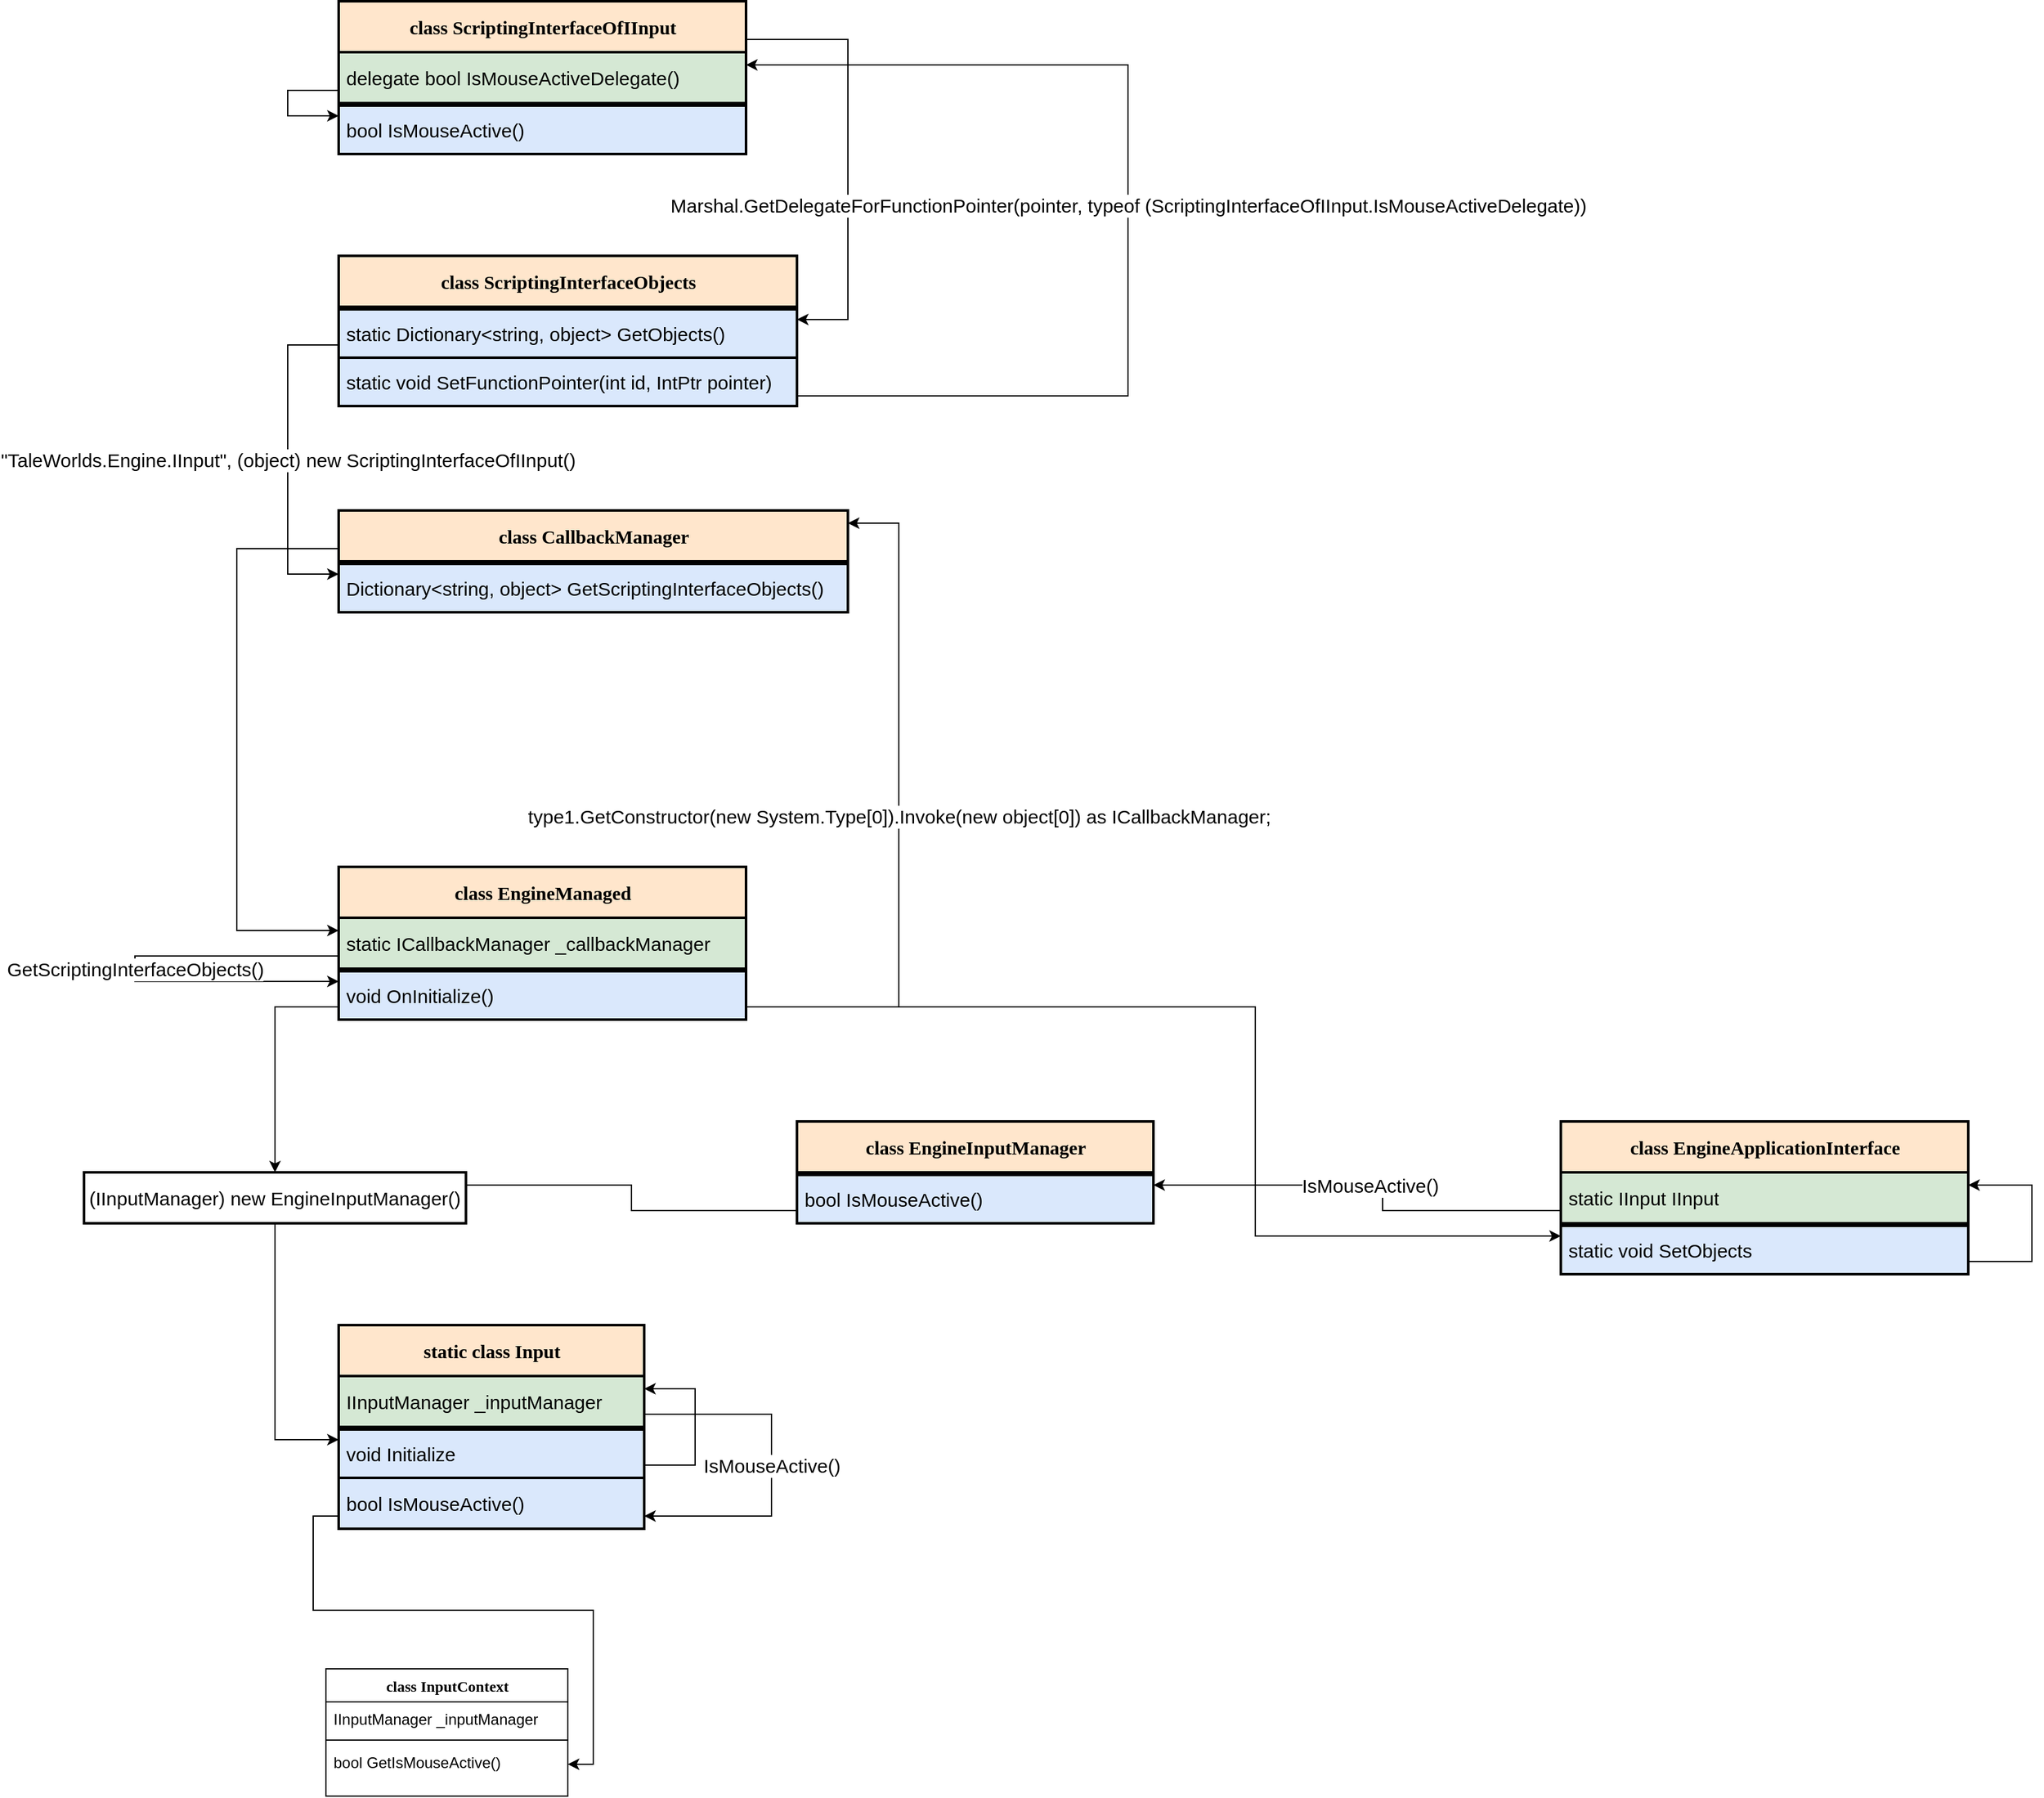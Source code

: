 <mxfile version="14.7.8" type="github">
  <diagram name="Page-1" id="6133507b-19e7-1e82-6fc7-422aa6c4b21f">
    <mxGraphModel dx="1673" dy="1746" grid="1" gridSize="10" guides="1" tooltips="1" connect="1" arrows="1" fold="1" page="1" pageScale="1" pageWidth="1100" pageHeight="850" background="none" math="0" shadow="0">
      <root>
        <mxCell id="0" />
        <mxCell id="1" parent="0" />
        <mxCell id="yH2N4LVDHTNYknIPU6K9-19" value="static class Input" style="swimlane;html=1;fontStyle=1;align=center;verticalAlign=middle;childLayout=stackLayout;horizontal=1;startSize=40;horizontalStack=0;resizeParent=1;resizeLast=0;collapsible=1;marginBottom=0;swimlaneFillColor=#ffffff;rounded=0;shadow=0;comic=0;labelBackgroundColor=none;strokeWidth=2;fontFamily=Verdana;fontSize=15;swimlaneLine=1;flipH=1;flipV=0;fillColor=#ffe6cc;" parent="1" vertex="1">
          <mxGeometry x="760" y="400" width="240" height="160" as="geometry" />
        </mxCell>
        <mxCell id="8lbFRNuZKAljPc5YzSxJ-88" value="IsMouseActive()" style="edgeStyle=orthogonalEdgeStyle;rounded=0;jumpSize=6;orthogonalLoop=1;jettySize=auto;html=1;fontSize=15;" edge="1" parent="yH2N4LVDHTNYknIPU6K9-19" source="yH2N4LVDHTNYknIPU6K9-21" target="yH2N4LVDHTNYknIPU6K9-36">
          <mxGeometry relative="1" as="geometry">
            <Array as="points">
              <mxPoint x="340" y="70" />
              <mxPoint x="340" y="150" />
            </Array>
          </mxGeometry>
        </mxCell>
        <mxCell id="yH2N4LVDHTNYknIPU6K9-21" value="IInputManager _inputManager" style="text;align=left;verticalAlign=middle;spacingLeft=4;spacingRight=4;whiteSpace=wrap;overflow=hidden;rotatable=0;points=[[0,0.5],[1,0.5]];portConstraint=eastwest;horizontal=1;labelBorderColor=none;labelBackgroundColor=none;html=1;shadow=0;glass=0;sketch=0;rounded=0;fillColor=#d5e8d4;fontSize=15;strokeColor=#000000;strokeWidth=2;" parent="yH2N4LVDHTNYknIPU6K9-19" vertex="1">
          <mxGeometry y="40" width="240" height="40" as="geometry" />
        </mxCell>
        <mxCell id="yH2N4LVDHTNYknIPU6K9-22" value="" style="line;html=1;strokeWidth=1;fillColor=none;align=left;verticalAlign=middle;spacingTop=-1;spacingLeft=3;spacingRight=3;rotatable=0;labelPosition=right;points=[];portConstraint=eastwest;" parent="yH2N4LVDHTNYknIPU6K9-19" vertex="1">
          <mxGeometry y="80" width="240" height="2" as="geometry" />
        </mxCell>
        <mxCell id="8lbFRNuZKAljPc5YzSxJ-87" style="edgeStyle=orthogonalEdgeStyle;rounded=0;jumpSize=6;orthogonalLoop=1;jettySize=auto;html=1;fontSize=15;" edge="1" parent="yH2N4LVDHTNYknIPU6K9-19" source="8lbFRNuZKAljPc5YzSxJ-2" target="yH2N4LVDHTNYknIPU6K9-21">
          <mxGeometry relative="1" as="geometry">
            <Array as="points">
              <mxPoint x="280" y="110" />
              <mxPoint x="280" y="50" />
            </Array>
          </mxGeometry>
        </mxCell>
        <mxCell id="8lbFRNuZKAljPc5YzSxJ-2" value="void Initialize" style="text;html=1;fillColor=#dae8fc;align=left;verticalAlign=middle;spacingLeft=4;spacingRight=4;whiteSpace=wrap;overflow=hidden;rotatable=0;points=[[0,0.5],[1,0.5]];portConstraint=eastwest;fontSize=15;strokeColor=#000000;strokeWidth=2;" vertex="1" parent="yH2N4LVDHTNYknIPU6K9-19">
          <mxGeometry y="82" width="240" height="38" as="geometry" />
        </mxCell>
        <mxCell id="yH2N4LVDHTNYknIPU6K9-36" value="bool&amp;nbsp;IsMouseActive()" style="text;html=1;fillColor=#dae8fc;align=left;verticalAlign=middle;spacingLeft=4;spacingRight=4;whiteSpace=wrap;overflow=hidden;rotatable=0;points=[[0,0.5],[1,0.5]];portConstraint=eastwest;fontSize=15;strokeWidth=2;strokeColor=#000000;" parent="yH2N4LVDHTNYknIPU6K9-19" vertex="1">
          <mxGeometry y="120" width="240" height="40" as="geometry" />
        </mxCell>
        <mxCell id="yH2N4LVDHTNYknIPU6K9-32" value="class InputContext" style="swimlane;html=1;fontStyle=1;align=center;verticalAlign=top;childLayout=stackLayout;horizontal=1;startSize=26;horizontalStack=0;resizeParent=1;resizeLast=0;collapsible=1;marginBottom=0;swimlaneFillColor=#ffffff;rounded=0;shadow=0;comic=0;labelBackgroundColor=none;strokeWidth=1;fillColor=none;fontFamily=Verdana;fontSize=12;swimlaneLine=1;" parent="1" vertex="1">
          <mxGeometry x="750" y="670" width="190" height="100" as="geometry" />
        </mxCell>
        <mxCell id="yH2N4LVDHTNYknIPU6K9-33" value="IInputManager&lt;span style=&quot;white-space: pre&quot;&gt; &lt;/span&gt;_inputManager" style="text;html=1;strokeColor=none;fillColor=none;align=left;verticalAlign=top;spacingLeft=4;spacingRight=4;whiteSpace=wrap;overflow=hidden;rotatable=0;points=[[0,0.5],[1,0.5]];portConstraint=eastwest;" parent="yH2N4LVDHTNYknIPU6K9-32" vertex="1">
          <mxGeometry y="26" width="190" height="26" as="geometry" />
        </mxCell>
        <mxCell id="yH2N4LVDHTNYknIPU6K9-34" value="" style="line;html=1;strokeWidth=1;fillColor=none;align=left;verticalAlign=middle;spacingTop=-1;spacingLeft=3;spacingRight=3;rotatable=0;labelPosition=right;points=[];portConstraint=eastwest;" parent="yH2N4LVDHTNYknIPU6K9-32" vertex="1">
          <mxGeometry y="52" width="190" height="8" as="geometry" />
        </mxCell>
        <mxCell id="yH2N4LVDHTNYknIPU6K9-35" value="bool&amp;nbsp;GetIsMouseActive()" style="text;html=1;strokeColor=none;fillColor=none;align=left;verticalAlign=top;spacingLeft=4;spacingRight=4;whiteSpace=wrap;overflow=hidden;rotatable=0;points=[[0,0.5],[1,0.5]];portConstraint=eastwest;" parent="yH2N4LVDHTNYknIPU6K9-32" vertex="1">
          <mxGeometry y="60" width="190" height="30" as="geometry" />
        </mxCell>
        <mxCell id="8lbFRNuZKAljPc5YzSxJ-86" style="edgeStyle=orthogonalEdgeStyle;rounded=0;jumpSize=6;orthogonalLoop=1;jettySize=auto;html=1;fontSize=15;" edge="1" parent="1" source="znTwBpmv_6n1yEBI-d-O-4" target="8lbFRNuZKAljPc5YzSxJ-2">
          <mxGeometry relative="1" as="geometry">
            <Array as="points">
              <mxPoint x="710" y="490" />
            </Array>
          </mxGeometry>
        </mxCell>
        <mxCell id="znTwBpmv_6n1yEBI-d-O-4" value="&lt;span style=&quot;font-size: 15px; background-color: rgb(255, 255, 255);&quot;&gt;(IInputManager) new EngineInputManager()&lt;/span&gt;" style="rounded=0;whiteSpace=wrap;html=1;fontSize=15;strokeWidth=2;" parent="1" vertex="1">
          <mxGeometry x="560" y="280" width="300" height="40" as="geometry" />
        </mxCell>
        <mxCell id="8lbFRNuZKAljPc5YzSxJ-31" style="edgeStyle=orthogonalEdgeStyle;rounded=0;jumpSize=6;orthogonalLoop=1;jettySize=auto;html=1;fontSize=15;" edge="1" parent="1" source="yH2N4LVDHTNYknIPU6K9-36" target="yH2N4LVDHTNYknIPU6K9-35">
          <mxGeometry relative="1" as="geometry">
            <Array as="points">
              <mxPoint x="740" y="550" />
              <mxPoint x="740" y="624" />
              <mxPoint x="960" y="624" />
              <mxPoint x="960" y="745" />
            </Array>
          </mxGeometry>
        </mxCell>
        <mxCell id="8lbFRNuZKAljPc5YzSxJ-77" value="class EngineManaged" style="swimlane;html=1;fontStyle=1;align=center;verticalAlign=middle;childLayout=stackLayout;horizontal=1;startSize=40;horizontalStack=0;resizeParent=1;resizeLast=0;collapsible=1;marginBottom=0;swimlaneFillColor=#ffffff;rounded=0;shadow=0;comic=0;labelBackgroundColor=none;strokeWidth=2;fontFamily=Verdana;fontSize=15;swimlaneLine=1;flipH=1;flipV=0;fillColor=#ffe6cc;" vertex="1" parent="1">
          <mxGeometry x="760" y="40" width="320" height="120" as="geometry" />
        </mxCell>
        <mxCell id="8lbFRNuZKAljPc5YzSxJ-110" value="GetScriptingInterfaceObjects()" style="edgeStyle=orthogonalEdgeStyle;rounded=0;jumpSize=6;orthogonalLoop=1;jettySize=auto;html=1;fontSize=15;endArrow=classic;endFill=1;" edge="1" parent="8lbFRNuZKAljPc5YzSxJ-77" source="8lbFRNuZKAljPc5YzSxJ-84" target="8lbFRNuZKAljPc5YzSxJ-82">
          <mxGeometry relative="1" as="geometry">
            <Array as="points">
              <mxPoint x="-160" y="70" />
              <mxPoint x="-160" y="90" />
            </Array>
          </mxGeometry>
        </mxCell>
        <mxCell id="8lbFRNuZKAljPc5YzSxJ-84" value="static ICallbackManager _callbackManager" style="text;align=left;verticalAlign=middle;spacingLeft=4;spacingRight=4;whiteSpace=wrap;overflow=hidden;rotatable=0;points=[[0,0.5],[1,0.5]];portConstraint=eastwest;horizontal=1;labelBorderColor=none;labelBackgroundColor=none;html=1;shadow=0;glass=0;sketch=0;rounded=0;fillColor=#d5e8d4;fontSize=15;strokeColor=#000000;strokeWidth=2;" vertex="1" parent="8lbFRNuZKAljPc5YzSxJ-77">
          <mxGeometry y="40" width="320" height="40" as="geometry" />
        </mxCell>
        <mxCell id="8lbFRNuZKAljPc5YzSxJ-80" value="" style="line;html=1;strokeWidth=1;fillColor=none;align=left;verticalAlign=middle;spacingTop=-1;spacingLeft=3;spacingRight=3;rotatable=0;labelPosition=right;points=[];portConstraint=eastwest;" vertex="1" parent="8lbFRNuZKAljPc5YzSxJ-77">
          <mxGeometry y="80" width="320" height="2" as="geometry" />
        </mxCell>
        <mxCell id="8lbFRNuZKAljPc5YzSxJ-82" value="void OnInitialize()" style="text;html=1;fillColor=#dae8fc;align=left;verticalAlign=middle;spacingLeft=4;spacingRight=4;whiteSpace=wrap;overflow=hidden;rotatable=0;points=[[0,0.5],[1,0.5]];portConstraint=eastwest;fontSize=15;strokeColor=#000000;strokeWidth=2;" vertex="1" parent="8lbFRNuZKAljPc5YzSxJ-77">
          <mxGeometry y="82" width="320" height="38" as="geometry" />
        </mxCell>
        <mxCell id="8lbFRNuZKAljPc5YzSxJ-85" style="edgeStyle=orthogonalEdgeStyle;rounded=0;jumpSize=6;orthogonalLoop=1;jettySize=auto;html=1;fontSize=15;" edge="1" parent="1" source="8lbFRNuZKAljPc5YzSxJ-82" target="znTwBpmv_6n1yEBI-d-O-4">
          <mxGeometry relative="1" as="geometry">
            <Array as="points">
              <mxPoint x="710" y="150" />
            </Array>
          </mxGeometry>
        </mxCell>
        <mxCell id="8lbFRNuZKAljPc5YzSxJ-90" value="class EngineInputManager" style="swimlane;html=1;fontStyle=1;align=center;verticalAlign=middle;childLayout=stackLayout;horizontal=1;startSize=40;horizontalStack=0;resizeParent=1;resizeLast=0;collapsible=1;marginBottom=0;swimlaneFillColor=#ffffff;rounded=0;shadow=0;comic=0;labelBackgroundColor=none;strokeWidth=2;fontFamily=Verdana;fontSize=15;swimlaneLine=1;flipH=1;flipV=0;fillColor=#ffe6cc;" vertex="1" parent="1">
          <mxGeometry x="1120" y="240" width="280" height="80" as="geometry" />
        </mxCell>
        <mxCell id="8lbFRNuZKAljPc5YzSxJ-93" value="" style="line;html=1;strokeWidth=1;fillColor=none;align=left;verticalAlign=middle;spacingTop=-1;spacingLeft=3;spacingRight=3;rotatable=0;labelPosition=right;points=[];portConstraint=eastwest;" vertex="1" parent="8lbFRNuZKAljPc5YzSxJ-90">
          <mxGeometry y="40" width="280" height="2" as="geometry" />
        </mxCell>
        <mxCell id="8lbFRNuZKAljPc5YzSxJ-94" value="bool IsMouseActive()" style="text;html=1;fillColor=#dae8fc;align=left;verticalAlign=middle;spacingLeft=4;spacingRight=4;whiteSpace=wrap;overflow=hidden;rotatable=0;points=[[0,0.5],[1,0.5]];portConstraint=eastwest;fontSize=15;strokeColor=#000000;strokeWidth=2;" vertex="1" parent="8lbFRNuZKAljPc5YzSxJ-90">
          <mxGeometry y="42" width="280" height="38" as="geometry" />
        </mxCell>
        <mxCell id="8lbFRNuZKAljPc5YzSxJ-95" style="edgeStyle=orthogonalEdgeStyle;rounded=0;jumpSize=6;orthogonalLoop=1;jettySize=auto;html=1;fontSize=15;endArrow=none;endFill=0;" edge="1" parent="1" source="8lbFRNuZKAljPc5YzSxJ-94" target="znTwBpmv_6n1yEBI-d-O-4">
          <mxGeometry relative="1" as="geometry">
            <Array as="points">
              <mxPoint x="990" y="310" />
              <mxPoint x="990" y="290" />
            </Array>
          </mxGeometry>
        </mxCell>
        <mxCell id="8lbFRNuZKAljPc5YzSxJ-96" value="class EngineApplicationInterface" style="swimlane;html=1;fontStyle=1;align=center;verticalAlign=middle;childLayout=stackLayout;horizontal=1;startSize=40;horizontalStack=0;resizeParent=1;resizeLast=0;collapsible=1;marginBottom=0;swimlaneFillColor=#ffffff;rounded=0;shadow=0;comic=0;labelBackgroundColor=none;strokeWidth=2;fontFamily=Verdana;fontSize=15;swimlaneLine=1;flipH=1;flipV=0;fillColor=#ffe6cc;" vertex="1" parent="1">
          <mxGeometry x="1720" y="240" width="320" height="120" as="geometry" />
        </mxCell>
        <mxCell id="8lbFRNuZKAljPc5YzSxJ-97" value="static IInput IInput" style="text;align=left;verticalAlign=middle;spacingLeft=4;spacingRight=4;whiteSpace=wrap;overflow=hidden;rotatable=0;points=[[0,0.5],[1,0.5]];portConstraint=eastwest;horizontal=1;labelBorderColor=none;labelBackgroundColor=none;html=1;shadow=0;glass=0;sketch=0;rounded=0;fillColor=#d5e8d4;fontSize=15;strokeColor=#000000;strokeWidth=2;" vertex="1" parent="8lbFRNuZKAljPc5YzSxJ-96">
          <mxGeometry y="40" width="320" height="40" as="geometry" />
        </mxCell>
        <mxCell id="8lbFRNuZKAljPc5YzSxJ-99" value="" style="line;html=1;strokeWidth=1;fillColor=none;align=left;verticalAlign=middle;spacingTop=-1;spacingLeft=3;spacingRight=3;rotatable=0;labelPosition=right;points=[];portConstraint=eastwest;" vertex="1" parent="8lbFRNuZKAljPc5YzSxJ-96">
          <mxGeometry y="80" width="320" height="2" as="geometry" />
        </mxCell>
        <mxCell id="8lbFRNuZKAljPc5YzSxJ-103" style="edgeStyle=orthogonalEdgeStyle;rounded=0;jumpSize=6;orthogonalLoop=1;jettySize=auto;html=1;fontSize=15;endArrow=classic;endFill=1;" edge="1" parent="8lbFRNuZKAljPc5YzSxJ-96" source="8lbFRNuZKAljPc5YzSxJ-101" target="8lbFRNuZKAljPc5YzSxJ-97">
          <mxGeometry relative="1" as="geometry">
            <Array as="points">
              <mxPoint x="370" y="110" />
              <mxPoint x="370" y="50" />
            </Array>
          </mxGeometry>
        </mxCell>
        <mxCell id="8lbFRNuZKAljPc5YzSxJ-101" value="static void SetObjects" style="text;html=1;fillColor=#dae8fc;align=left;verticalAlign=middle;spacingLeft=4;spacingRight=4;whiteSpace=wrap;overflow=hidden;rotatable=0;points=[[0,0.5],[1,0.5]];portConstraint=eastwest;fontSize=15;strokeColor=#000000;strokeWidth=2;" vertex="1" parent="8lbFRNuZKAljPc5YzSxJ-96">
          <mxGeometry y="82" width="320" height="38" as="geometry" />
        </mxCell>
        <mxCell id="8lbFRNuZKAljPc5YzSxJ-102" value="IsMouseActive()" style="edgeStyle=orthogonalEdgeStyle;rounded=0;jumpSize=6;orthogonalLoop=1;jettySize=auto;html=1;fontSize=15;endArrow=classic;endFill=1;" edge="1" parent="1" source="8lbFRNuZKAljPc5YzSxJ-97" target="8lbFRNuZKAljPc5YzSxJ-94">
          <mxGeometry relative="1" as="geometry">
            <Array as="points">
              <mxPoint x="1580" y="310" />
              <mxPoint x="1580" y="290" />
            </Array>
          </mxGeometry>
        </mxCell>
        <mxCell id="8lbFRNuZKAljPc5YzSxJ-109" style="edgeStyle=orthogonalEdgeStyle;rounded=0;jumpSize=6;orthogonalLoop=1;jettySize=auto;html=1;fontSize=15;endArrow=classic;endFill=1;" edge="1" parent="1" source="8lbFRNuZKAljPc5YzSxJ-82" target="8lbFRNuZKAljPc5YzSxJ-101">
          <mxGeometry relative="1" as="geometry">
            <Array as="points">
              <mxPoint x="1480" y="150" />
              <mxPoint x="1480" y="330" />
            </Array>
          </mxGeometry>
        </mxCell>
        <mxCell id="8lbFRNuZKAljPc5YzSxJ-119" style="edgeStyle=orthogonalEdgeStyle;rounded=0;jumpSize=6;orthogonalLoop=1;jettySize=auto;html=1;fontSize=15;endArrow=classic;endFill=1;" edge="1" parent="1" source="8lbFRNuZKAljPc5YzSxJ-111" target="8lbFRNuZKAljPc5YzSxJ-84">
          <mxGeometry relative="1" as="geometry">
            <Array as="points">
              <mxPoint x="680" y="-210" />
              <mxPoint x="680" y="90" />
            </Array>
          </mxGeometry>
        </mxCell>
        <mxCell id="8lbFRNuZKAljPc5YzSxJ-111" value="class CallbackManager" style="swimlane;html=1;fontStyle=1;align=center;verticalAlign=middle;childLayout=stackLayout;horizontal=1;startSize=40;horizontalStack=0;resizeParent=1;resizeLast=0;collapsible=1;marginBottom=0;swimlaneFillColor=#ffffff;rounded=0;shadow=0;comic=0;labelBackgroundColor=none;strokeWidth=2;fontFamily=Verdana;fontSize=15;swimlaneLine=1;flipH=1;flipV=0;fillColor=#ffe6cc;" vertex="1" parent="1">
          <mxGeometry x="760" y="-240" width="400" height="80" as="geometry" />
        </mxCell>
        <mxCell id="8lbFRNuZKAljPc5YzSxJ-115" value="" style="line;html=1;strokeWidth=1;fillColor=none;align=left;verticalAlign=middle;spacingTop=-1;spacingLeft=3;spacingRight=3;rotatable=0;labelPosition=right;points=[];portConstraint=eastwest;" vertex="1" parent="8lbFRNuZKAljPc5YzSxJ-111">
          <mxGeometry y="40" width="400" height="2" as="geometry" />
        </mxCell>
        <mxCell id="8lbFRNuZKAljPc5YzSxJ-116" value="Dictionary&amp;lt;string, object&amp;gt; GetScriptingInterfaceObjects()" style="text;html=1;fillColor=#dae8fc;align=left;verticalAlign=middle;spacingLeft=4;spacingRight=4;whiteSpace=wrap;overflow=hidden;rotatable=0;points=[[0,0.5],[1,0.5]];portConstraint=eastwest;fontSize=15;strokeColor=#000000;strokeWidth=2;" vertex="1" parent="8lbFRNuZKAljPc5YzSxJ-111">
          <mxGeometry y="42" width="400" height="38" as="geometry" />
        </mxCell>
        <mxCell id="8lbFRNuZKAljPc5YzSxJ-118" value="type1.GetConstructor(new System.Type[0]).Invoke(new object[0]) as ICallbackManager;" style="edgeStyle=orthogonalEdgeStyle;rounded=0;jumpSize=6;orthogonalLoop=1;jettySize=auto;html=1;fontSize=15;endArrow=classic;endFill=1;" edge="1" parent="1" source="8lbFRNuZKAljPc5YzSxJ-82" target="8lbFRNuZKAljPc5YzSxJ-111">
          <mxGeometry relative="1" as="geometry">
            <Array as="points">
              <mxPoint x="1200" y="150" />
              <mxPoint x="1200" y="-230" />
            </Array>
          </mxGeometry>
        </mxCell>
        <mxCell id="8lbFRNuZKAljPc5YzSxJ-120" value="class ScriptingInterfaceObjects" style="swimlane;html=1;fontStyle=1;align=center;verticalAlign=middle;childLayout=stackLayout;horizontal=1;startSize=40;horizontalStack=0;resizeParent=1;resizeLast=0;collapsible=1;marginBottom=0;swimlaneFillColor=#ffffff;rounded=0;shadow=0;comic=0;labelBackgroundColor=none;strokeWidth=2;fontFamily=Verdana;fontSize=15;swimlaneLine=1;flipH=1;flipV=0;fillColor=#ffe6cc;" vertex="1" parent="1">
          <mxGeometry x="760" y="-440" width="360" height="118" as="geometry" />
        </mxCell>
        <mxCell id="8lbFRNuZKAljPc5YzSxJ-123" value="" style="line;html=1;strokeWidth=1;fillColor=none;align=left;verticalAlign=middle;spacingTop=-1;spacingLeft=3;spacingRight=3;rotatable=0;labelPosition=right;points=[];portConstraint=eastwest;" vertex="1" parent="8lbFRNuZKAljPc5YzSxJ-120">
          <mxGeometry y="40" width="360" height="2" as="geometry" />
        </mxCell>
        <mxCell id="8lbFRNuZKAljPc5YzSxJ-124" value="static Dictionary&amp;lt;string, object&amp;gt; GetObjects()" style="text;html=1;fillColor=#dae8fc;align=left;verticalAlign=middle;spacingLeft=4;spacingRight=4;whiteSpace=wrap;overflow=hidden;rotatable=0;points=[[0,0.5],[1,0.5]];portConstraint=eastwest;fontSize=15;strokeColor=#000000;strokeWidth=2;" vertex="1" parent="8lbFRNuZKAljPc5YzSxJ-120">
          <mxGeometry y="42" width="360" height="38" as="geometry" />
        </mxCell>
        <mxCell id="8lbFRNuZKAljPc5YzSxJ-135" value="static void SetFunctionPointer(int id, IntPtr pointer)" style="text;html=1;fillColor=#dae8fc;align=left;verticalAlign=middle;spacingLeft=4;spacingRight=4;whiteSpace=wrap;overflow=hidden;rotatable=0;points=[[0,0.5],[1,0.5]];portConstraint=eastwest;fontSize=15;strokeColor=#000000;strokeWidth=2;" vertex="1" parent="8lbFRNuZKAljPc5YzSxJ-120">
          <mxGeometry y="80" width="360" height="38" as="geometry" />
        </mxCell>
        <mxCell id="8lbFRNuZKAljPc5YzSxJ-125" value="&quot;TaleWorlds.Engine.IInput&quot;, (object) new ScriptingInterfaceOfIInput()" style="edgeStyle=orthogonalEdgeStyle;rounded=0;jumpSize=6;orthogonalLoop=1;jettySize=auto;html=1;fontSize=15;endArrow=classic;endFill=1;" edge="1" parent="1" source="8lbFRNuZKAljPc5YzSxJ-124" target="8lbFRNuZKAljPc5YzSxJ-116">
          <mxGeometry relative="1" as="geometry">
            <Array as="points">
              <mxPoint x="720" y="-370" />
              <mxPoint x="720" y="-190" />
            </Array>
          </mxGeometry>
        </mxCell>
        <mxCell id="8lbFRNuZKAljPc5YzSxJ-132" style="edgeStyle=orthogonalEdgeStyle;rounded=0;jumpSize=6;orthogonalLoop=1;jettySize=auto;html=1;fontSize=15;endArrow=classic;endFill=1;" edge="1" parent="1" source="8lbFRNuZKAljPc5YzSxJ-129" target="8lbFRNuZKAljPc5YzSxJ-124">
          <mxGeometry relative="1" as="geometry">
            <Array as="points">
              <mxPoint x="1160" y="-610" />
              <mxPoint x="1160" y="-390" />
            </Array>
          </mxGeometry>
        </mxCell>
        <mxCell id="8lbFRNuZKAljPc5YzSxJ-129" value="class ScriptingInterfaceOfIInput" style="swimlane;html=1;fontStyle=1;align=center;verticalAlign=middle;childLayout=stackLayout;horizontal=1;startSize=40;horizontalStack=0;resizeParent=1;resizeLast=0;collapsible=1;marginBottom=0;swimlaneFillColor=#ffffff;rounded=0;shadow=0;comic=0;labelBackgroundColor=none;strokeWidth=2;fontFamily=Verdana;fontSize=15;swimlaneLine=1;flipH=1;flipV=0;fillColor=#ffe6cc;" vertex="1" parent="1">
          <mxGeometry x="760" y="-640" width="320" height="120" as="geometry" />
        </mxCell>
        <mxCell id="8lbFRNuZKAljPc5YzSxJ-136" style="edgeStyle=orthogonalEdgeStyle;rounded=0;jumpSize=6;orthogonalLoop=1;jettySize=auto;html=1;fontSize=15;endArrow=classic;endFill=1;" edge="1" parent="8lbFRNuZKAljPc5YzSxJ-129" source="8lbFRNuZKAljPc5YzSxJ-133" target="8lbFRNuZKAljPc5YzSxJ-131">
          <mxGeometry relative="1" as="geometry">
            <Array as="points">
              <mxPoint x="-40" y="70" />
              <mxPoint x="-40" y="90" />
            </Array>
          </mxGeometry>
        </mxCell>
        <mxCell id="8lbFRNuZKAljPc5YzSxJ-133" value="delegate bool IsMouseActiveDelegate()" style="text;align=left;verticalAlign=middle;spacingLeft=4;spacingRight=4;whiteSpace=wrap;overflow=hidden;rotatable=0;points=[[0,0.5],[1,0.5]];portConstraint=eastwest;horizontal=1;labelBorderColor=none;labelBackgroundColor=none;html=1;shadow=0;glass=0;sketch=0;rounded=0;fillColor=#d5e8d4;fontSize=15;strokeColor=#000000;strokeWidth=2;" vertex="1" parent="8lbFRNuZKAljPc5YzSxJ-129">
          <mxGeometry y="40" width="320" height="40" as="geometry" />
        </mxCell>
        <mxCell id="8lbFRNuZKAljPc5YzSxJ-130" value="" style="line;html=1;strokeWidth=1;fillColor=none;align=left;verticalAlign=middle;spacingTop=-1;spacingLeft=3;spacingRight=3;rotatable=0;labelPosition=right;points=[];portConstraint=eastwest;" vertex="1" parent="8lbFRNuZKAljPc5YzSxJ-129">
          <mxGeometry y="80" width="320" height="2" as="geometry" />
        </mxCell>
        <mxCell id="8lbFRNuZKAljPc5YzSxJ-131" value="bool IsMouseActive()" style="text;html=1;fillColor=#dae8fc;align=left;verticalAlign=middle;spacingLeft=4;spacingRight=4;whiteSpace=wrap;overflow=hidden;rotatable=0;points=[[0,0.5],[1,0.5]];portConstraint=eastwest;fontSize=15;strokeColor=#000000;strokeWidth=2;" vertex="1" parent="8lbFRNuZKAljPc5YzSxJ-129">
          <mxGeometry y="82" width="320" height="38" as="geometry" />
        </mxCell>
        <mxCell id="8lbFRNuZKAljPc5YzSxJ-137" value="Marshal.GetDelegateForFunctionPointer(pointer, typeof (ScriptingInterfaceOfIInput.IsMouseActiveDelegate))" style="edgeStyle=orthogonalEdgeStyle;rounded=0;jumpSize=6;orthogonalLoop=1;jettySize=auto;html=1;fontSize=15;endArrow=classic;endFill=1;" edge="1" parent="1" source="8lbFRNuZKAljPc5YzSxJ-135" target="8lbFRNuZKAljPc5YzSxJ-133">
          <mxGeometry relative="1" as="geometry">
            <Array as="points">
              <mxPoint x="1380" y="-330" />
              <mxPoint x="1380" y="-590" />
            </Array>
          </mxGeometry>
        </mxCell>
      </root>
    </mxGraphModel>
  </diagram>
</mxfile>
